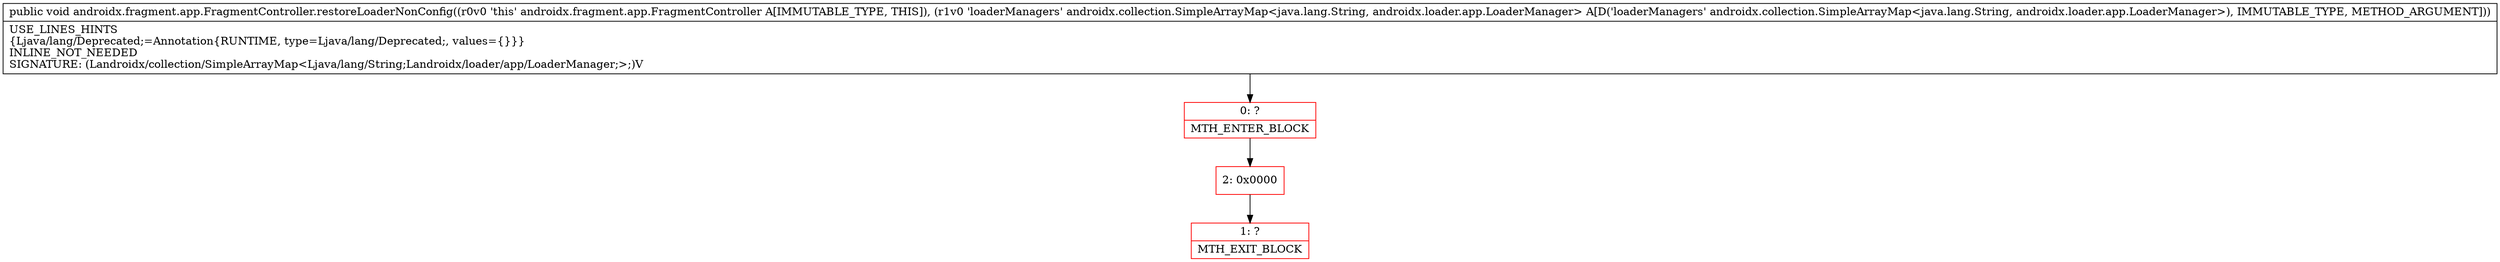 digraph "CFG forandroidx.fragment.app.FragmentController.restoreLoaderNonConfig(Landroidx\/collection\/SimpleArrayMap;)V" {
subgraph cluster_Region_2045984585 {
label = "R(0)";
node [shape=record,color=blue];
}
Node_0 [shape=record,color=red,label="{0\:\ ?|MTH_ENTER_BLOCK\l}"];
Node_2 [shape=record,color=red,label="{2\:\ 0x0000}"];
Node_1 [shape=record,color=red,label="{1\:\ ?|MTH_EXIT_BLOCK\l}"];
MethodNode[shape=record,label="{public void androidx.fragment.app.FragmentController.restoreLoaderNonConfig((r0v0 'this' androidx.fragment.app.FragmentController A[IMMUTABLE_TYPE, THIS]), (r1v0 'loaderManagers' androidx.collection.SimpleArrayMap\<java.lang.String, androidx.loader.app.LoaderManager\> A[D('loaderManagers' androidx.collection.SimpleArrayMap\<java.lang.String, androidx.loader.app.LoaderManager\>), IMMUTABLE_TYPE, METHOD_ARGUMENT]))  | USE_LINES_HINTS\l\{Ljava\/lang\/Deprecated;=Annotation\{RUNTIME, type=Ljava\/lang\/Deprecated;, values=\{\}\}\}\lINLINE_NOT_NEEDED\lSIGNATURE: (Landroidx\/collection\/SimpleArrayMap\<Ljava\/lang\/String;Landroidx\/loader\/app\/LoaderManager;\>;)V\l}"];
MethodNode -> Node_0;Node_0 -> Node_2;
Node_2 -> Node_1;
}

